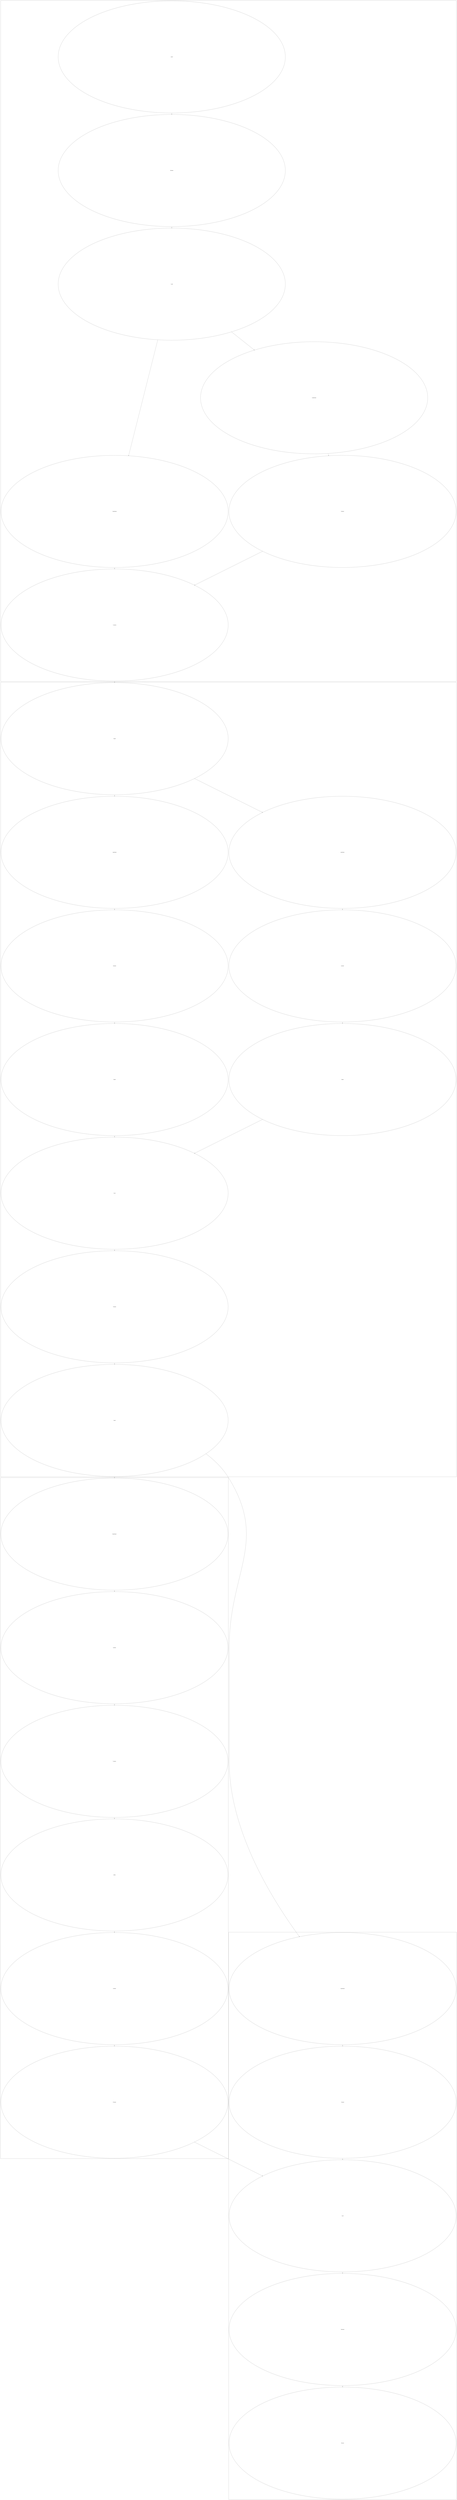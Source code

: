 digraph {
    subgraph cluster_job1 {
        A_load [width=75, height=37]
        B_foreach [width=75, height=37]
        C_split [width=75, height=37]
        D_splitoutput [width=75, height=37]
        E_splitoutput [width=75, height=37]
        F_foreach [width=75, height=37]
        G_cogroup [width=75, height=37]
        
        A_load -> B_foreach
        B_foreach -> C_split
        C_split -> D_splitoutput
        C_split -> E_splitoutput
        E_splitoutput -> F_foreach
        F_foreach -> G_cogroup
        D_splitoutput -> G_cogroup
    }
                            
    subgraph cluster_job2 {
        H_split [width=75, height=37]
        I_splitoutput [width=75, height=37]
        J_splitoutput [width=75, height=37]
        K_foreach [width=75, height=37]
        L_foreach [width=75, height=37]
        M_filter [width=75, height=37]
        N_filter [width=75, height=37]
        O_join [width=75, height=37]
        P_foreach [width=75, height=37]
        Q_split [width=75, height=37]
        
        H_split -> I_splitoutput
        H_split -> J_splitoutput
        I_splitoutput -> K_foreach
        J_splitoutput -> L_foreach
        K_foreach -> M_filter
        L_foreach -> N_filter
        M_filter -> O_join
        N_filter -> O_join
        O_join -> P_foreach
        P_foreach -> Q_split
    }
        
    subgraph cluster_job3 {
        R_splitoutput [width=75, height=37]
        S_foreach [width=75, height=37]
        T_cogroup [width=75, height=37]
        U_filter [width=75, height=37]
        V_foreach [width=75, height=37]
        W_foreach [width=75, height=37]
        
        R_splitoutput -> S_foreach
        S_foreach -> T_cogroup
        T_cogroup -> U_filter
        U_filter -> V_foreach
        V_foreach -> W_foreach
    }

    subgraph cluster_job4 {
        X_splitoutput [width=75, height=37]
        Y_foreach [width=75, height=37]
        Z_join [width=75, height=37]
        ZA_foreach [width=75, height=37]
        ZB_store [width=75, height=37]
        
        X_splitoutput -> Y_foreach
        Y_foreach -> Z_join
        W_foreach -> Z_join
        Z_join -> ZA_foreach
        ZA_foreach -> ZB_store
    }

    G_cogroup -> H_split
    Q_split -> R_splitoutput
    Q_split -> X_splitoutput
}
